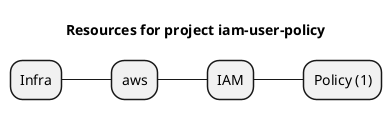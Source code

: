@startmindmap
title Resources for project iam-user-policy
skinparam monochrome true
+ Infra
++ aws
+++ IAM
++++ Policy (1)
@endmindmap